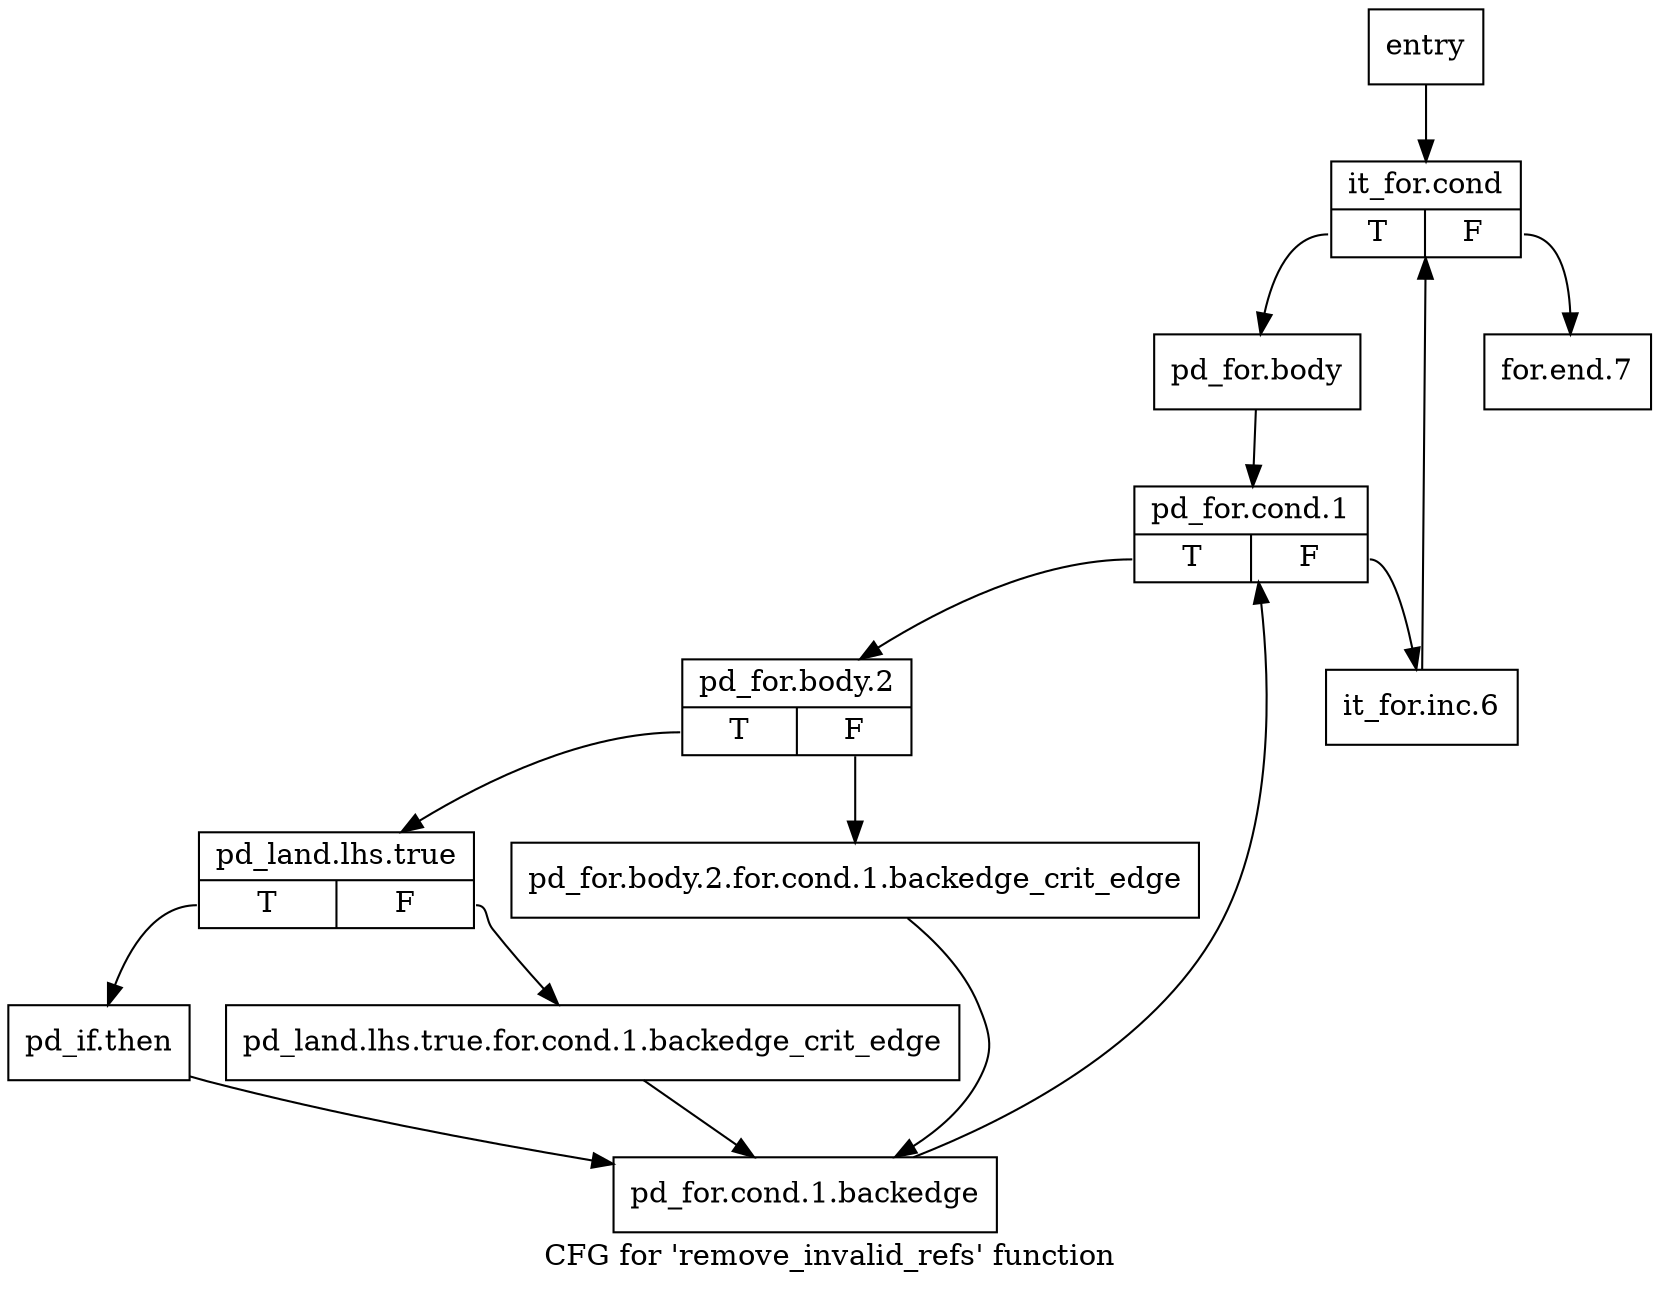 digraph "CFG for 'remove_invalid_refs' function" {
	label="CFG for 'remove_invalid_refs' function";

	Node0x3838100 [shape=record,label="{entry}"];
	Node0x3838100 -> Node0x3838150;
	Node0x3838150 [shape=record,label="{it_for.cond|{<s0>T|<s1>F}}"];
	Node0x3838150:s0 -> Node0x38381a0;
	Node0x3838150:s1 -> Node0x384b2d0;
	Node0x38381a0 [shape=record,label="{pd_for.body}"];
	Node0x38381a0 -> Node0x38381f0;
	Node0x38381f0 [shape=record,label="{pd_for.cond.1|{<s0>T|<s1>F}}"];
	Node0x38381f0:s0 -> Node0x3838240;
	Node0x38381f0:s1 -> Node0x384b280;
	Node0x3838240 [shape=record,label="{pd_for.body.2|{<s0>T|<s1>F}}"];
	Node0x3838240:s0 -> Node0x384b190;
	Node0x3838240:s1 -> Node0x3838290;
	Node0x3838290 [shape=record,label="{pd_for.body.2.for.cond.1.backedge_crit_edge}"];
	Node0x3838290 -> Node0x38382e0;
	Node0x38382e0 [shape=record,label="{pd_for.cond.1.backedge}"];
	Node0x38382e0 -> Node0x38381f0;
	Node0x384b190 [shape=record,label="{pd_land.lhs.true|{<s0>T|<s1>F}}"];
	Node0x384b190:s0 -> Node0x384b230;
	Node0x384b190:s1 -> Node0x384b1e0;
	Node0x384b1e0 [shape=record,label="{pd_land.lhs.true.for.cond.1.backedge_crit_edge}"];
	Node0x384b1e0 -> Node0x38382e0;
	Node0x384b230 [shape=record,label="{pd_if.then}"];
	Node0x384b230 -> Node0x38382e0;
	Node0x384b280 [shape=record,label="{it_for.inc.6}"];
	Node0x384b280 -> Node0x3838150;
	Node0x384b2d0 [shape=record,label="{for.end.7}"];
}
